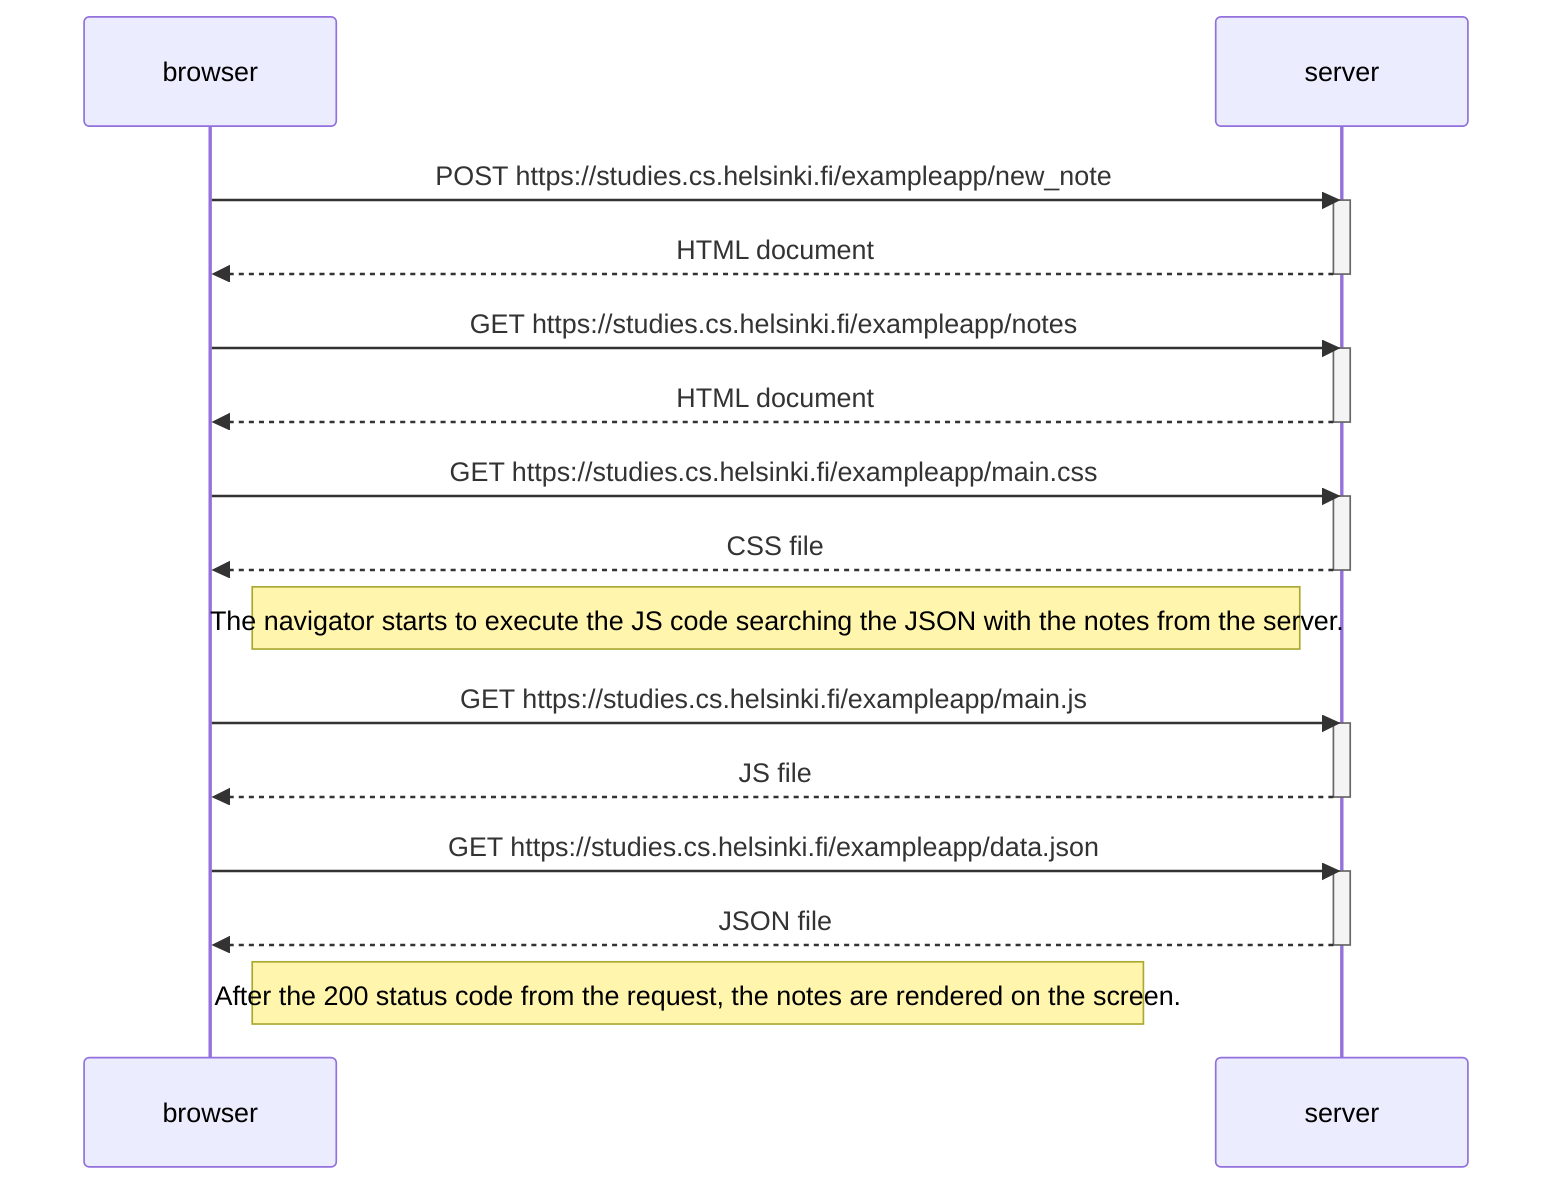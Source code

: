 sequenceDiagram
    participant browser
    participant server

    browser->>server: POST https://studies.cs.helsinki.fi/exampleapp/new_note
    activate server
    server-->>browser: HTML document
    deactivate server

    browser->>server: GET https://studies.cs.helsinki.fi/exampleapp/notes
    activate server
    server-->>browser: HTML document
    deactivate server

    browser->>server: GET https://studies.cs.helsinki.fi/exampleapp/main.css
    activate server
    server-->>browser: CSS file
    deactivate server

 

    Note right of browser: The navigator starts to execute the JS code searching the JSON with the notes from the server.

    browser->>server: GET https://studies.cs.helsinki.fi/exampleapp/main.js
    activate server
    server-->>browser: JS file
    deactivate server

    browser->>server: GET https://studies.cs.helsinki.fi/exampleapp/data.json
    activate server
    server-->>browser: JSON file
    deactivate server

    Note right of browser: After the 200 status code from the request, the notes are rendered on the screen.